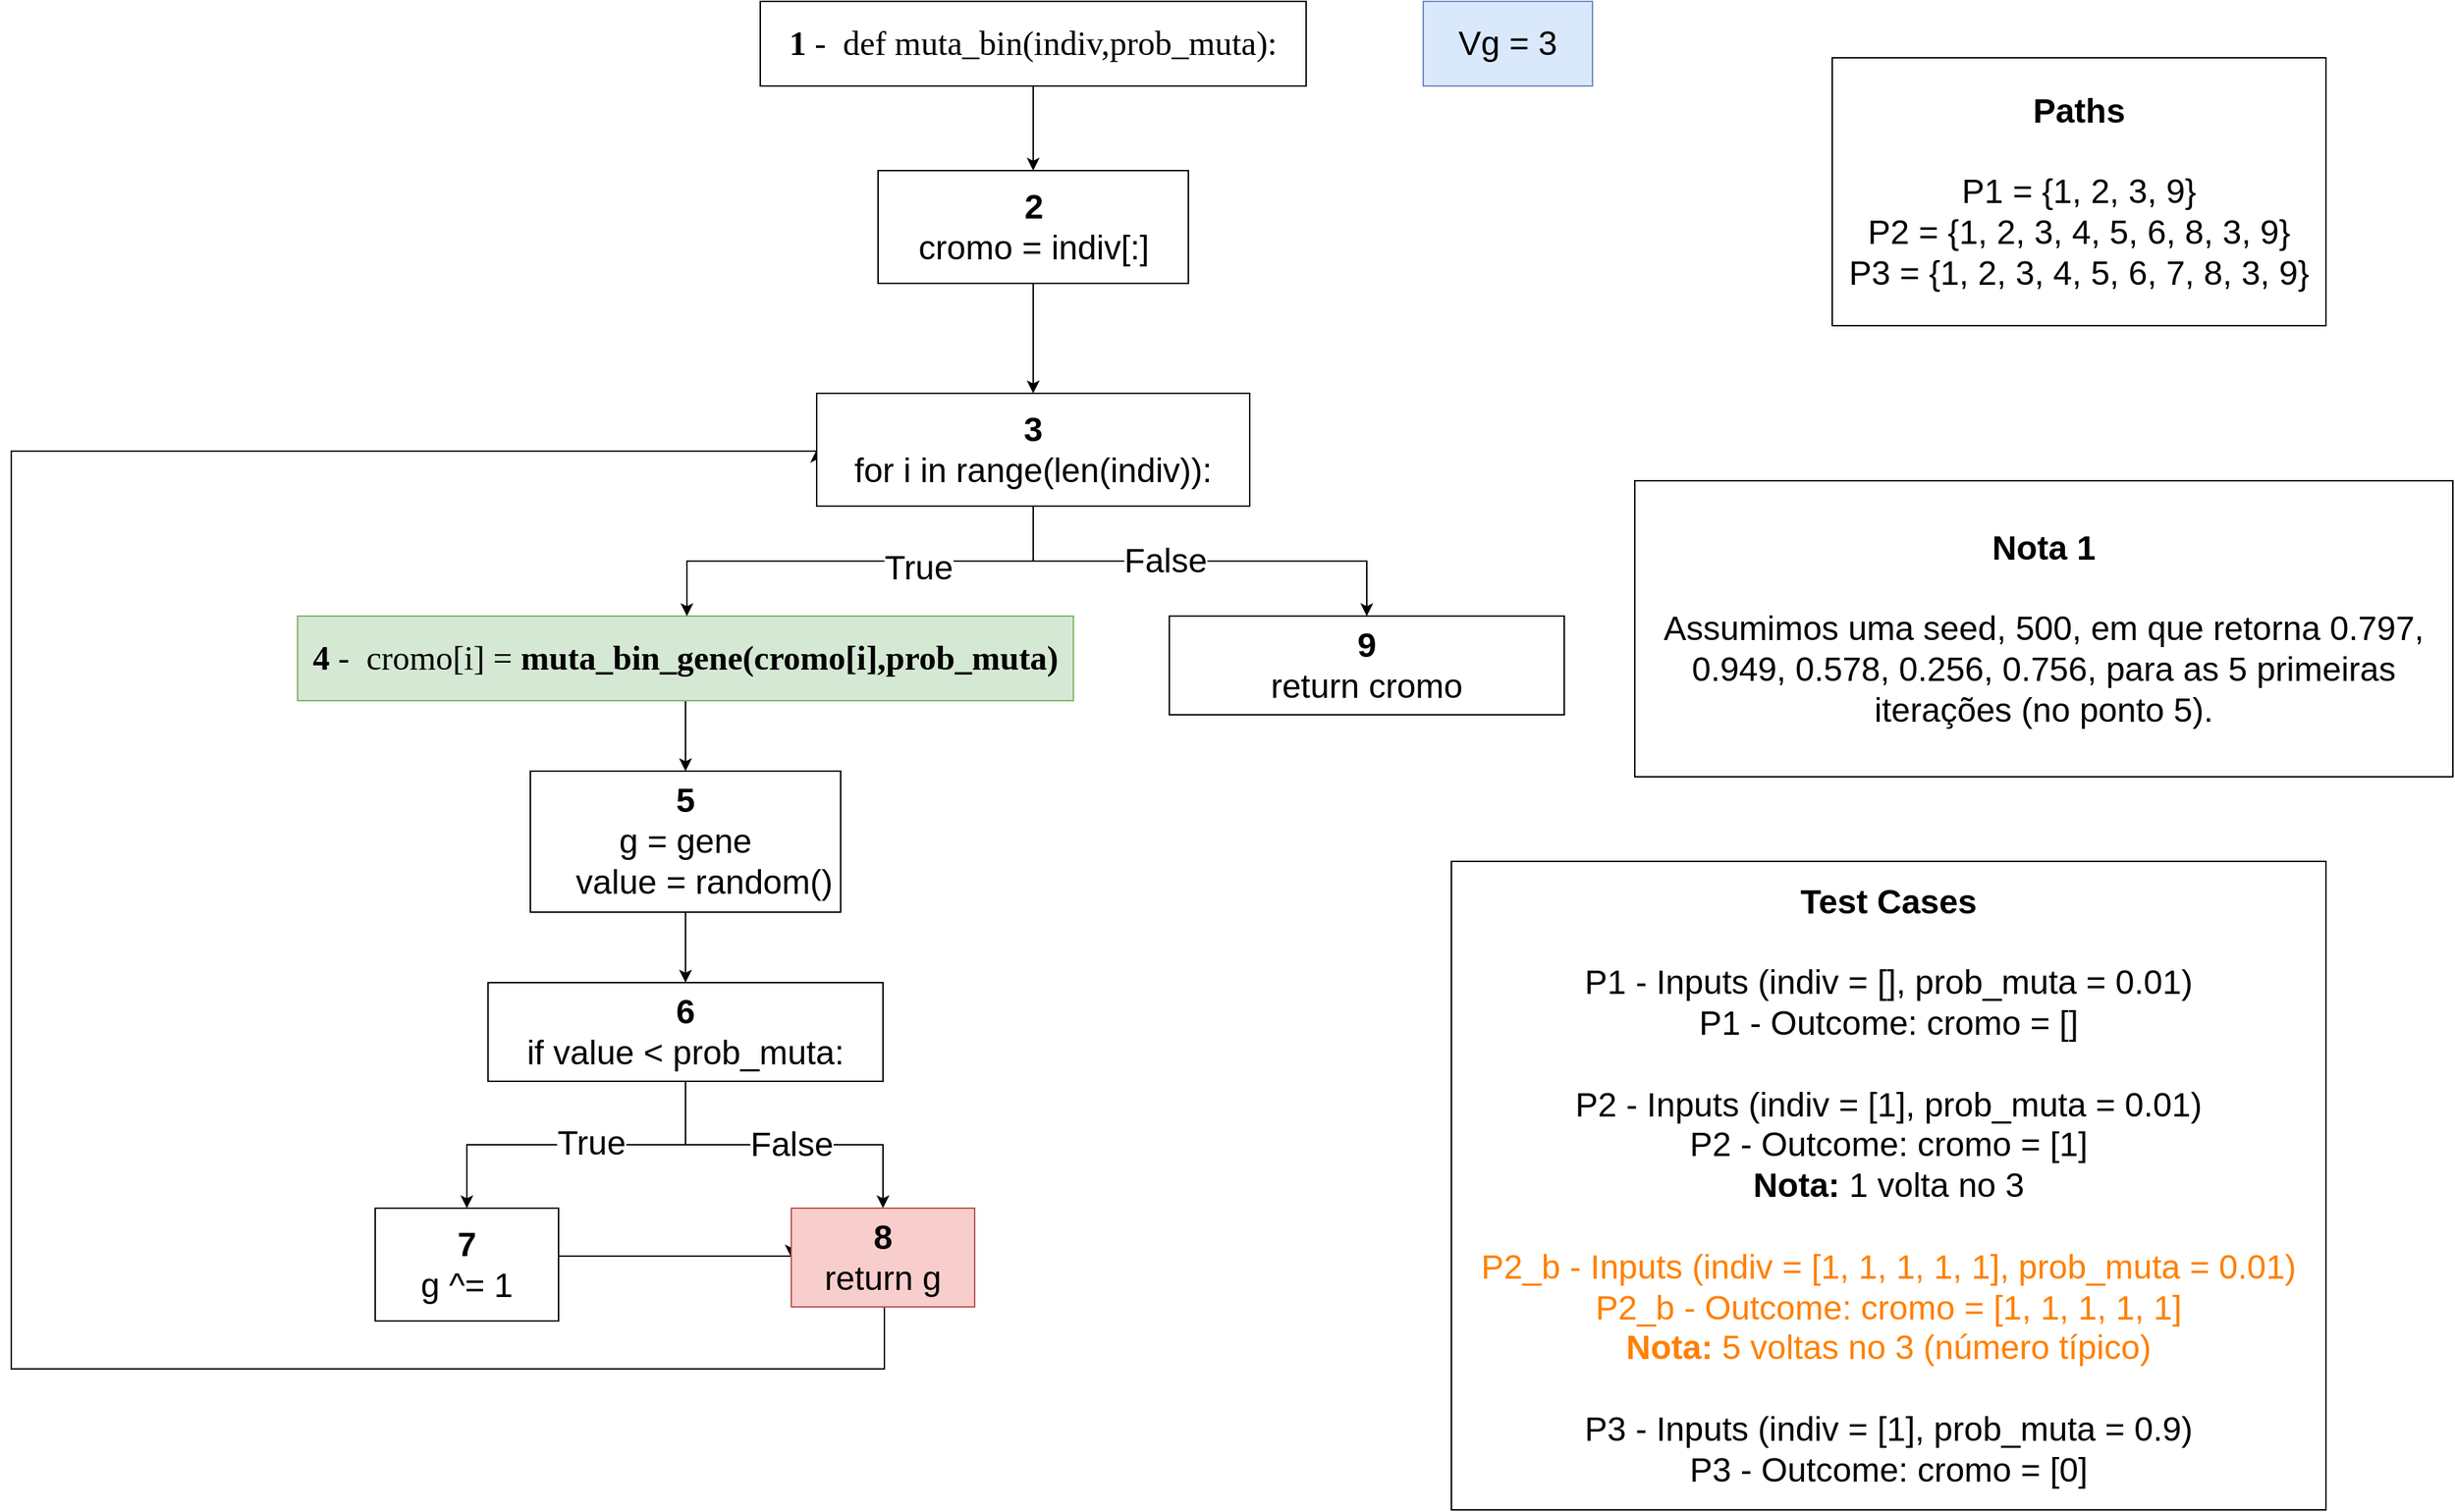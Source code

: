 <mxfile version="14.5.1" type="device"><diagram id="0EN60TuZFVT5b-0pqZKy" name="Page-1"><mxGraphModel dx="2563" dy="1020" grid="1" gridSize="10" guides="1" tooltips="1" connect="1" arrows="1" fold="1" page="1" pageScale="1" pageWidth="827" pageHeight="1169" math="0" shadow="0"><root><mxCell id="0"/><mxCell id="1" parent="0"/><mxCell id="FRKGlwHO5bxEFx_OvHHs-7" style="edgeStyle=orthogonalEdgeStyle;rounded=0;orthogonalLoop=1;jettySize=auto;html=1;exitX=0.5;exitY=1;exitDx=0;exitDy=0;" parent="1" source="FRKGlwHO5bxEFx_OvHHs-1" target="FRKGlwHO5bxEFx_OvHHs-6" edge="1"><mxGeometry relative="1" as="geometry"/></mxCell><mxCell id="FRKGlwHO5bxEFx_OvHHs-1" value="&lt;p style=&quot;margin-top: 0pt ; margin-bottom: 0pt ; margin-left: 0in ; text-align: left ; direction: ltr ; unicode-bidi: embed ; word-break: normal&quot;&gt;&lt;span style=&quot;font-size: 18pt ; font-family: &amp;#34;calibri&amp;#34;&quot;&gt;&lt;b&gt;4&lt;/b&gt; -&amp;nbsp;&amp;nbsp;&lt;/span&gt;&lt;span style=&quot;font-family: &amp;#34;calibri&amp;#34; ; font-size: 24px&quot;&gt;cromo[i] = &lt;b&gt;muta_bin_gene(cromo[i],prob_muta)&lt;/b&gt;&lt;/span&gt;&lt;/p&gt;" style="rounded=0;whiteSpace=wrap;html=1;fillColor=#d5e8d4;strokeColor=#82b366;" parent="1" vertex="1"><mxGeometry x="-118" y="466" width="550" height="60" as="geometry"/></mxCell><mxCell id="_TMhahHswjUjiPtAjbyZ-2" style="edgeStyle=orthogonalEdgeStyle;rounded=0;orthogonalLoop=1;jettySize=auto;html=1;" parent="1" source="FRKGlwHO5bxEFx_OvHHs-6" target="_TMhahHswjUjiPtAjbyZ-1" edge="1"><mxGeometry relative="1" as="geometry"/></mxCell><mxCell id="FRKGlwHO5bxEFx_OvHHs-6" value="&lt;div style=&quot;font-size: 24px&quot;&gt;&lt;b&gt;5&lt;/b&gt;&lt;/div&gt;&lt;div&gt;&lt;div&gt;&lt;span style=&quot;font-size: 24px&quot;&gt;g = gene&lt;/span&gt;&lt;/div&gt;&lt;div&gt;&lt;span style=&quot;font-size: 24px&quot;&gt;&amp;nbsp; &amp;nbsp; value = random()&lt;/span&gt;&lt;/div&gt;&lt;/div&gt;" style="rounded=0;whiteSpace=wrap;html=1;align=center;" parent="1" vertex="1"><mxGeometry x="47" y="576" width="220" height="100" as="geometry"/></mxCell><mxCell id="_TMhahHswjUjiPtAjbyZ-6" style="edgeStyle=orthogonalEdgeStyle;rounded=0;orthogonalLoop=1;jettySize=auto;html=1;" parent="1" source="_TMhahHswjUjiPtAjbyZ-1" target="_TMhahHswjUjiPtAjbyZ-3" edge="1"><mxGeometry relative="1" as="geometry"/></mxCell><mxCell id="_TMhahHswjUjiPtAjbyZ-7" value="True" style="text;html=1;resizable=0;points=[];align=center;verticalAlign=middle;labelBackgroundColor=#ffffff;fontSize=24;" parent="_TMhahHswjUjiPtAjbyZ-6" vertex="1" connectable="0"><mxGeometry x="-0.299" y="4" relative="1" as="geometry"><mxPoint x="-26" y="-5" as="offset"/></mxGeometry></mxCell><mxCell id="_TMhahHswjUjiPtAjbyZ-9" style="edgeStyle=orthogonalEdgeStyle;rounded=0;orthogonalLoop=1;jettySize=auto;html=1;fontSize=24;" parent="1" source="_TMhahHswjUjiPtAjbyZ-1" target="_TMhahHswjUjiPtAjbyZ-8" edge="1"><mxGeometry relative="1" as="geometry"/></mxCell><mxCell id="_TMhahHswjUjiPtAjbyZ-11" value="False" style="text;html=1;resizable=0;points=[];align=center;verticalAlign=middle;labelBackgroundColor=#ffffff;fontSize=24;" parent="_TMhahHswjUjiPtAjbyZ-9" vertex="1" connectable="0"><mxGeometry x="-0.184" relative="1" as="geometry"><mxPoint x="26" as="offset"/></mxGeometry></mxCell><mxCell id="_TMhahHswjUjiPtAjbyZ-1" value="&lt;div style=&quot;font-size: 24px&quot;&gt;&lt;b&gt;6&lt;/b&gt;&lt;/div&gt;&lt;div&gt;&lt;span style=&quot;font-size: 24px&quot;&gt;if value &amp;lt; prob_muta:&lt;/span&gt;&lt;br&gt;&lt;/div&gt;" style="rounded=0;whiteSpace=wrap;html=1;align=center;" parent="1" vertex="1"><mxGeometry x="17" y="726" width="280" height="70" as="geometry"/></mxCell><mxCell id="slMFpX-k4f5qarzDVZft-16" style="edgeStyle=orthogonalEdgeStyle;rounded=0;orthogonalLoop=1;jettySize=auto;html=1;entryX=0;entryY=0.5;entryDx=0;entryDy=0;fontSize=24;" parent="1" source="_TMhahHswjUjiPtAjbyZ-3" target="_TMhahHswjUjiPtAjbyZ-8" edge="1"><mxGeometry relative="1" as="geometry"><Array as="points"><mxPoint x="130" y="920"/><mxPoint x="130" y="920"/></Array></mxGeometry></mxCell><mxCell id="_TMhahHswjUjiPtAjbyZ-3" value="&lt;div style=&quot;font-size: 24px&quot;&gt;&lt;b&gt;7&lt;/b&gt;&lt;/div&gt;&lt;div&gt;&lt;span style=&quot;font-size: 24px&quot;&gt;g ^= 1&lt;/span&gt;&lt;br&gt;&lt;/div&gt;" style="rounded=0;whiteSpace=wrap;html=1;align=center;" parent="1" vertex="1"><mxGeometry x="-63" y="886" width="130" height="80" as="geometry"/></mxCell><mxCell id="slMFpX-k4f5qarzDVZft-19" style="edgeStyle=orthogonalEdgeStyle;rounded=0;orthogonalLoop=1;jettySize=auto;html=1;entryX=0;entryY=0.5;entryDx=0;entryDy=0;fontSize=24;" parent="1" source="_TMhahHswjUjiPtAjbyZ-8" target="slMFpX-k4f5qarzDVZft-7" edge="1"><mxGeometry relative="1" as="geometry"><Array as="points"><mxPoint x="298" y="1000"/><mxPoint x="-321" y="1000"/><mxPoint x="-321" y="349"/></Array></mxGeometry></mxCell><mxCell id="_TMhahHswjUjiPtAjbyZ-8" value="&lt;div style=&quot;font-size: 24px&quot;&gt;&lt;b&gt;8&lt;/b&gt;&lt;/div&gt;&lt;div&gt;&lt;span style=&quot;font-size: 24px&quot;&gt;return g&lt;/span&gt;&lt;br&gt;&lt;/div&gt;" style="rounded=0;whiteSpace=wrap;html=1;align=center;fillColor=#f8cecc;strokeColor=#b85450;" parent="1" vertex="1"><mxGeometry x="232" y="886" width="130" height="70" as="geometry"/></mxCell><mxCell id="slMFpX-k4f5qarzDVZft-4" style="edgeStyle=orthogonalEdgeStyle;rounded=0;orthogonalLoop=1;jettySize=auto;html=1;" parent="1" source="slMFpX-k4f5qarzDVZft-1" target="slMFpX-k4f5qarzDVZft-3" edge="1"><mxGeometry relative="1" as="geometry"/></mxCell><mxCell id="slMFpX-k4f5qarzDVZft-1" value="&lt;p style=&quot;margin-top: 0pt ; margin-bottom: 0pt ; margin-left: 0in ; text-align: left ; direction: ltr ; unicode-bidi: embed ; word-break: normal&quot;&gt;&lt;span style=&quot;font-size: 18pt ; font-family: &amp;#34;calibri&amp;#34; ; font-weight: bold&quot;&gt;1&lt;/span&gt;&lt;span style=&quot;font-size: 18pt ; font-family: &amp;#34;calibri&amp;#34;&quot;&gt; -&amp;nbsp;&amp;nbsp;&lt;/span&gt;&lt;span style=&quot;font-family: &amp;#34;calibri&amp;#34; ; font-size: 24px&quot;&gt;def muta_bin(indiv,prob_muta):&lt;/span&gt;&lt;/p&gt;" style="rounded=0;whiteSpace=wrap;html=1;" parent="1" vertex="1"><mxGeometry x="210" y="30" width="387" height="60" as="geometry"/></mxCell><mxCell id="slMFpX-k4f5qarzDVZft-9" style="edgeStyle=orthogonalEdgeStyle;rounded=0;orthogonalLoop=1;jettySize=auto;html=1;" parent="1" source="slMFpX-k4f5qarzDVZft-3" target="slMFpX-k4f5qarzDVZft-7" edge="1"><mxGeometry relative="1" as="geometry"/></mxCell><mxCell id="slMFpX-k4f5qarzDVZft-3" value="&lt;div style=&quot;font-size: 24px&quot;&gt;&lt;font style=&quot;font-size: 24px&quot;&gt;&lt;b&gt;2&lt;/b&gt;&lt;/font&gt;&lt;/div&gt;&lt;div&gt;&lt;div&gt;&lt;span style=&quot;font-size: 24px&quot;&gt;cromo = indiv[:]&lt;/span&gt;&lt;br&gt;&lt;/div&gt;&lt;/div&gt;" style="rounded=0;whiteSpace=wrap;html=1;align=center;" parent="1" vertex="1"><mxGeometry x="293.5" y="150" width="220" height="80" as="geometry"/></mxCell><mxCell id="slMFpX-k4f5qarzDVZft-11" style="edgeStyle=orthogonalEdgeStyle;rounded=0;orthogonalLoop=1;jettySize=auto;html=1;" parent="1" source="slMFpX-k4f5qarzDVZft-7" target="FRKGlwHO5bxEFx_OvHHs-1" edge="1"><mxGeometry relative="1" as="geometry"><Array as="points"><mxPoint x="404" y="427"/><mxPoint x="158" y="427"/></Array></mxGeometry></mxCell><mxCell id="slMFpX-k4f5qarzDVZft-12" value="True" style="text;html=1;resizable=0;points=[];align=center;verticalAlign=middle;labelBackgroundColor=#ffffff;fontSize=24;" parent="slMFpX-k4f5qarzDVZft-11" vertex="1" connectable="0"><mxGeometry x="-0.257" y="5" relative="1" as="geometry"><mxPoint x="-1" as="offset"/></mxGeometry></mxCell><mxCell id="slMFpX-k4f5qarzDVZft-14" style="edgeStyle=orthogonalEdgeStyle;rounded=0;orthogonalLoop=1;jettySize=auto;html=1;entryX=0.5;entryY=0;entryDx=0;entryDy=0;fontSize=24;" parent="1" source="slMFpX-k4f5qarzDVZft-7" target="slMFpX-k4f5qarzDVZft-13" edge="1"><mxGeometry relative="1" as="geometry"/></mxCell><mxCell id="slMFpX-k4f5qarzDVZft-15" value="False" style="text;html=1;resizable=0;points=[];align=center;verticalAlign=middle;labelBackgroundColor=#ffffff;fontSize=24;" parent="slMFpX-k4f5qarzDVZft-14" vertex="1" connectable="0"><mxGeometry x="-0.163" relative="1" as="geometry"><mxPoint x="1" as="offset"/></mxGeometry></mxCell><mxCell id="slMFpX-k4f5qarzDVZft-7" value="&lt;div style=&quot;font-size: 24px&quot;&gt;&lt;b&gt;3&lt;/b&gt;&lt;/div&gt;&lt;div&gt;&lt;div&gt;&lt;span style=&quot;font-size: 24px&quot;&gt;for i in range(len(indiv)):&lt;/span&gt;&lt;br&gt;&lt;/div&gt;&lt;/div&gt;" style="rounded=0;whiteSpace=wrap;html=1;align=center;" parent="1" vertex="1"><mxGeometry x="250" y="308" width="307" height="80" as="geometry"/></mxCell><mxCell id="slMFpX-k4f5qarzDVZft-13" value="&lt;div style=&quot;font-size: 24px&quot;&gt;&lt;span&gt;&lt;b&gt;9&lt;/b&gt;&lt;/span&gt;&lt;/div&gt;&lt;div style=&quot;font-size: 24px&quot;&gt;&lt;span&gt;return cromo&lt;/span&gt;&lt;br&gt;&lt;/div&gt;" style="rounded=0;whiteSpace=wrap;html=1;align=center;" parent="1" vertex="1"><mxGeometry x="500" y="466" width="280" height="70" as="geometry"/></mxCell><mxCell id="QmXmUwd6xoKBbZNxt7NT-1" value="&lt;p style=&quot;margin-top: 0pt ; margin-bottom: 0pt ; margin-left: 0in ; text-align: left ; direction: ltr ; unicode-bidi: embed ; word-break: normal&quot;&gt;&lt;span style=&quot;font-size: 24px ; text-align: center&quot;&gt;Vg = 3&lt;/span&gt;&lt;br&gt;&lt;/p&gt;" style="rounded=0;whiteSpace=wrap;html=1;fillColor=#dae8fc;strokeColor=#6c8ebf;" parent="1" vertex="1"><mxGeometry x="680" y="30" width="120" height="60" as="geometry"/></mxCell><mxCell id="QmXmUwd6xoKBbZNxt7NT-3" value="&lt;div style=&quot;font-size: 24px&quot;&gt;&lt;div&gt;&lt;b&gt;Paths&lt;/b&gt;&lt;/div&gt;&lt;div&gt;&lt;b&gt;&lt;br&gt;&lt;/b&gt;&lt;/div&gt;&lt;div&gt;P1 = {1, 2, 3, 9}&lt;/div&gt;&lt;div&gt;P2 = {1, 2, 3, 4, 5, 6, 8, 3, 9&lt;span&gt;}&lt;/span&gt;&lt;/div&gt;&lt;div&gt;P3 = {1, 2, 3, 4, 5, 6, 7, 8, 3, 9}&lt;span&gt;&lt;br&gt;&lt;/span&gt;&lt;/div&gt;&lt;/div&gt;" style="rounded=0;whiteSpace=wrap;html=1;align=center;" parent="1" vertex="1"><mxGeometry x="970" y="70" width="350" height="190" as="geometry"/></mxCell><mxCell id="IBECxhQYrVxrMH6m20DJ-2" value="&lt;div style=&quot;font-size: 24px&quot;&gt;&lt;div&gt;&lt;b&gt;Test Cases&lt;/b&gt;&lt;/div&gt;&lt;div&gt;&lt;b&gt;&lt;br&gt;&lt;/b&gt;&lt;/div&gt;&lt;div&gt;P1 - Inputs (indiv = [], prob_muta = 0.01)&lt;/div&gt;&lt;div&gt;P1 - Outcome: cromo = []&lt;/div&gt;&lt;div&gt;&lt;br&gt;&lt;/div&gt;&lt;div&gt;&lt;div&gt;P2 - Inputs (indiv = [1], prob_muta = 0.01)&lt;/div&gt;&lt;div&gt;P2 - Outcome: cromo = [1]&lt;/div&gt;&lt;/div&gt;&lt;div&gt;&lt;b&gt;Nota:&lt;/b&gt;&amp;nbsp;1 volta no 3&lt;br&gt;&lt;/div&gt;&lt;div&gt;&lt;br&gt;&lt;/div&gt;&lt;div&gt;&lt;div&gt;&lt;div&gt;&lt;font color=&quot;#ff8000&quot;&gt;P2_b - Inputs (indiv = [1, 1, 1, 1, 1], prob_muta = 0.01)&lt;/font&gt;&lt;/div&gt;&lt;div&gt;&lt;font color=&quot;#ff8000&quot;&gt;P2_b - Outcome: cromo = [1, 1, 1, 1, 1]&lt;/font&gt;&lt;/div&gt;&lt;/div&gt;&lt;div&gt;&lt;b style=&quot;color: rgb(255 , 128 , 0)&quot;&gt;Nota:&lt;/b&gt;&lt;span style=&quot;color: rgb(255 , 128 , 0)&quot;&gt;&amp;nbsp;5 voltas no 3 (número típico)&lt;/span&gt;&lt;br&gt;&lt;/div&gt;&lt;/div&gt;&lt;div&gt;&lt;br&gt;&lt;/div&gt;&lt;div&gt;&lt;div&gt;P3 - Inputs (indiv = [1], prob_muta = 0.9)&lt;/div&gt;&lt;div&gt;P3 - Outcome: cromo = [0]&lt;/div&gt;&lt;/div&gt;&lt;/div&gt;" style="rounded=0;whiteSpace=wrap;html=1;align=center;" parent="1" vertex="1"><mxGeometry x="700" y="640" width="620" height="460" as="geometry"/></mxCell><mxCell id="IBECxhQYrVxrMH6m20DJ-4" value="&lt;div style=&quot;font-size: 24px&quot;&gt;&lt;div&gt;&lt;b&gt;Nota 1&lt;/b&gt;&lt;/div&gt;&lt;div&gt;&lt;b&gt;&lt;br&gt;&lt;/b&gt;&lt;/div&gt;&lt;div&gt;Assumimos uma seed, 500, em que retorna 0.797, 0.949, 0.578, 0.256, 0.756, para as 5 primeiras iterações (no ponto 5).&lt;/div&gt;&lt;/div&gt;" style="rounded=0;whiteSpace=wrap;html=1;align=center;" parent="1" vertex="1"><mxGeometry x="830" y="370" width="580" height="210" as="geometry"/></mxCell></root></mxGraphModel></diagram></mxfile>